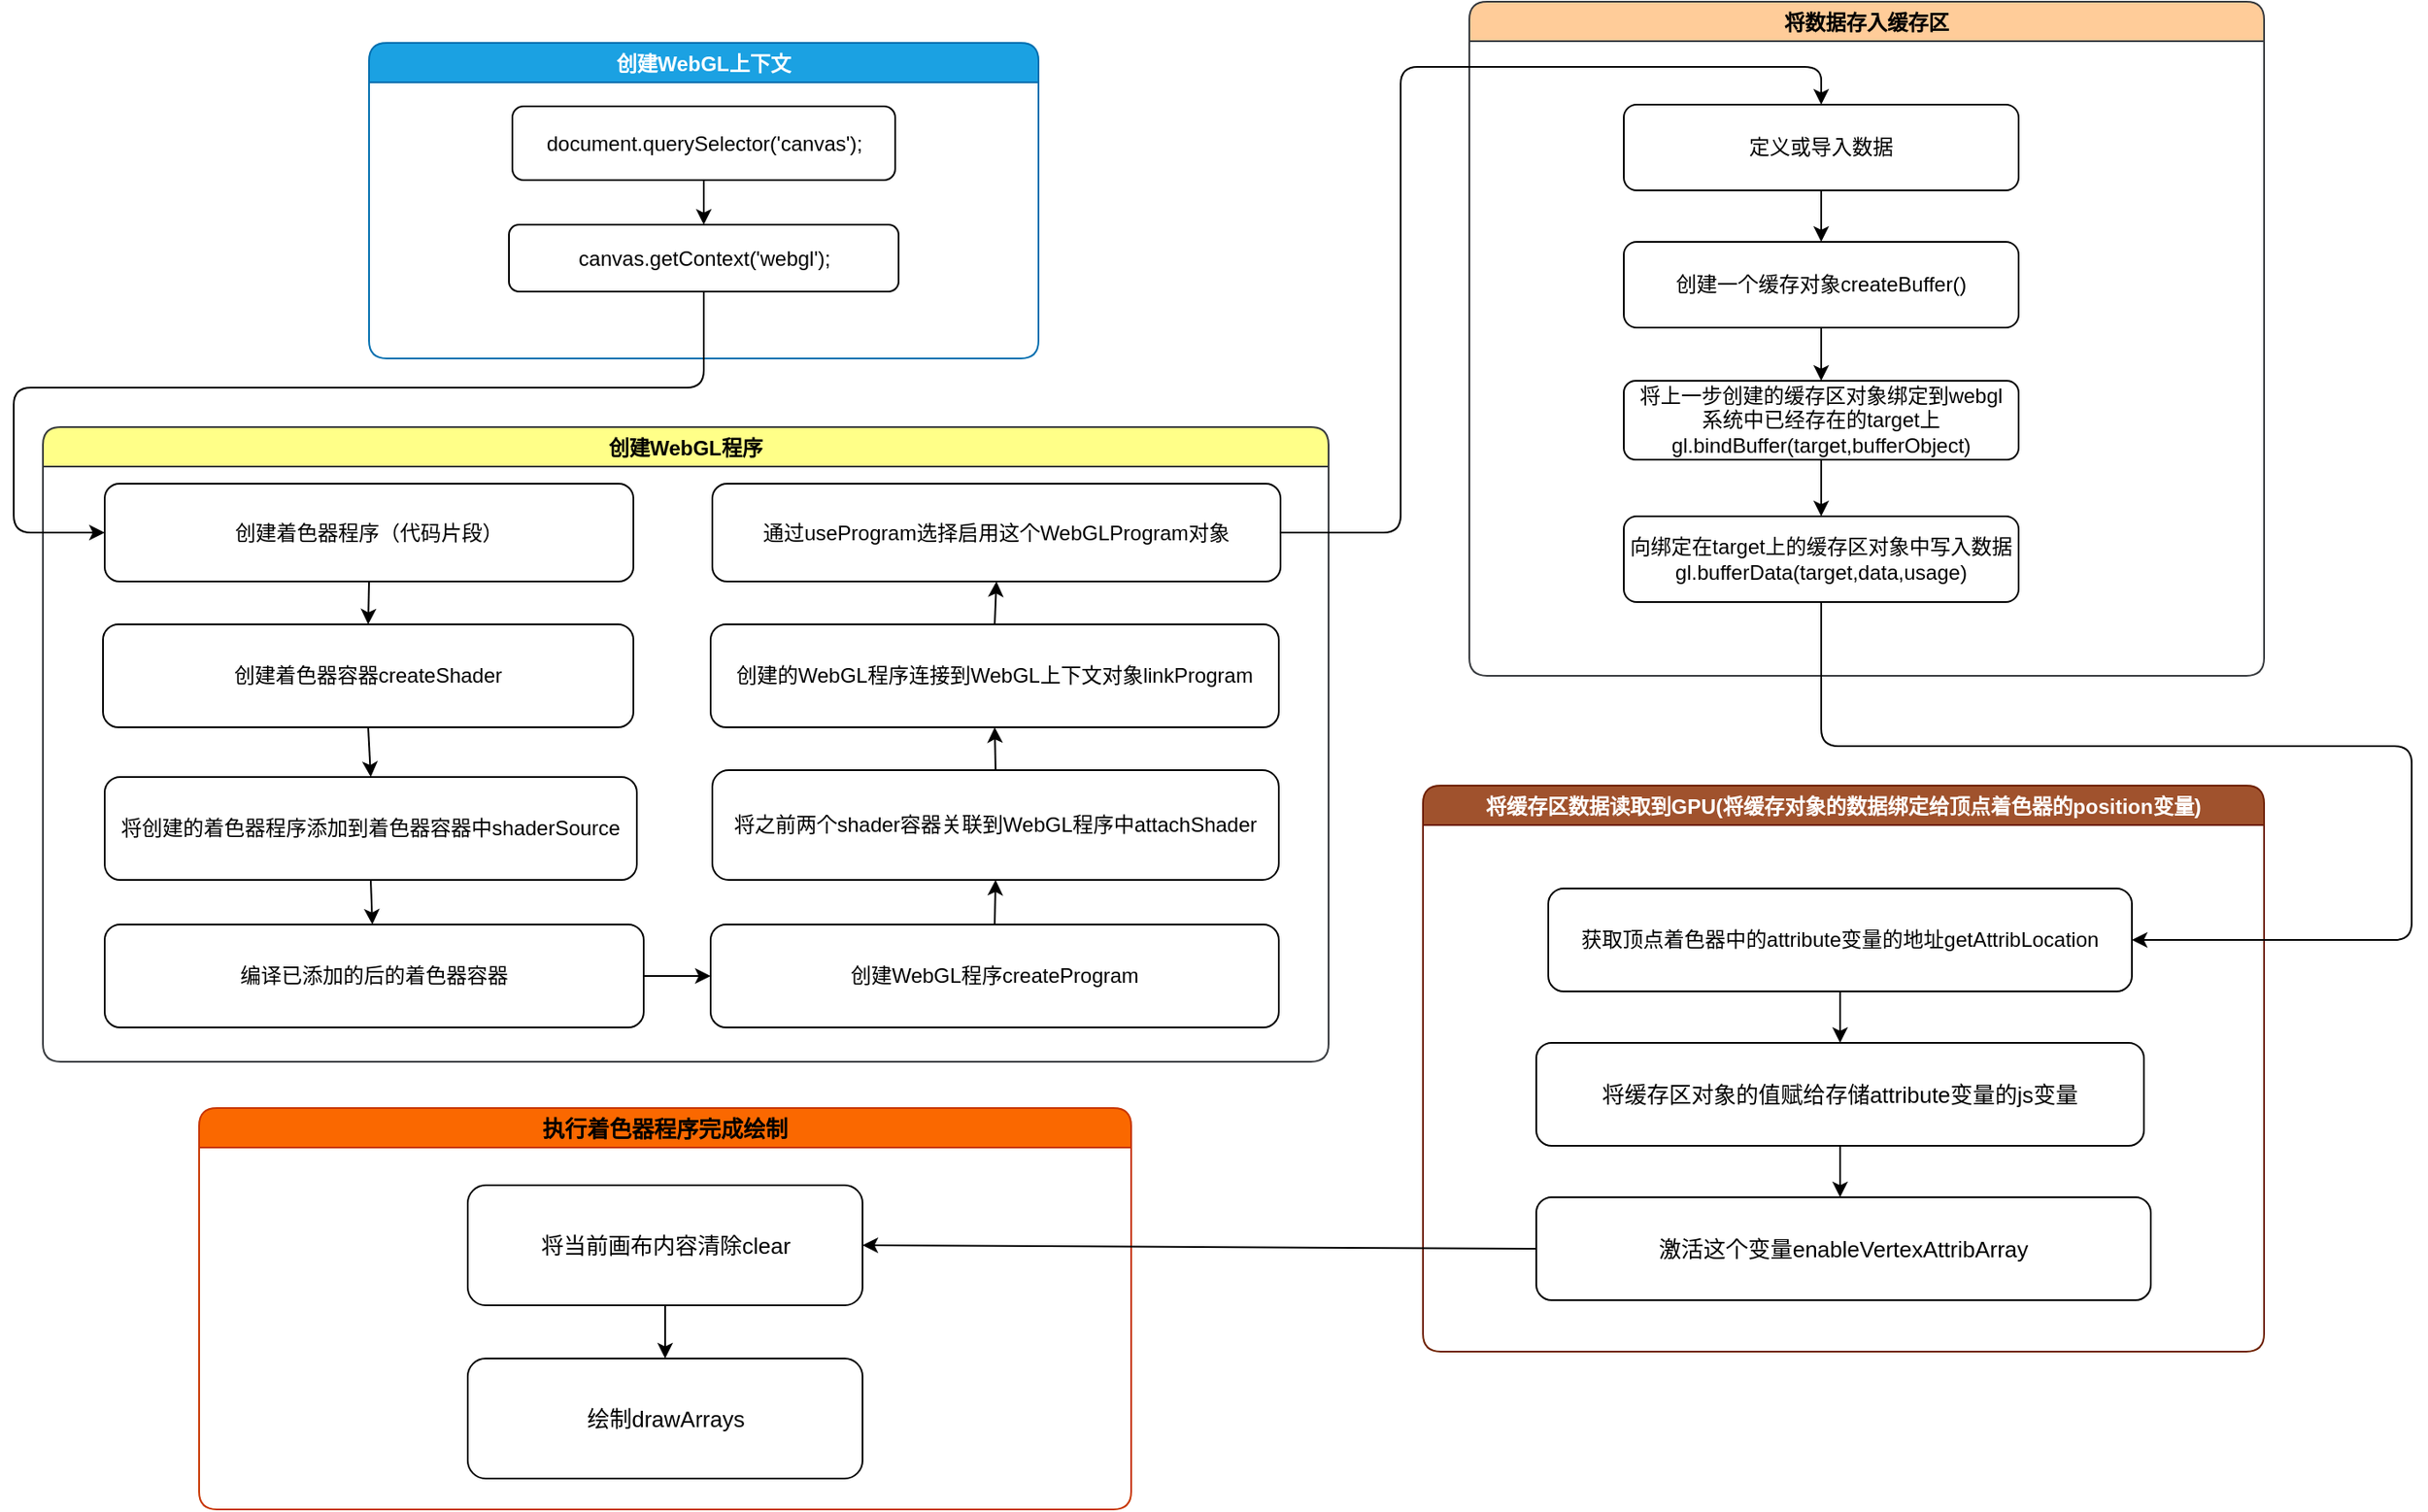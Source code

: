 <mxfile version="16.0.2" type="device"><diagram id="C5RBs43oDa-KdzZeNtuy" name="Page-1"><mxGraphModel dx="1221" dy="1603" grid="0" gridSize="10" guides="1" tooltips="1" connect="1" arrows="1" fold="1" page="1" pageScale="1" pageWidth="1169" pageHeight="827" math="0" shadow="0"><root><mxCell id="WIyWlLk6GJQsqaUBKTNV-0"/><mxCell id="WIyWlLk6GJQsqaUBKTNV-1" parent="WIyWlLk6GJQsqaUBKTNV-0"/><mxCell id="DJTjRxVEmAC6avky2q_E-19" value="创建WebGL程序" style="swimlane;rounded=1;shadow=0;glass=0;strokeWidth=1;fillColor=#ffff88;strokeColor=#36393d;" parent="WIyWlLk6GJQsqaUBKTNV-1" vertex="1"><mxGeometry x="350" y="40" width="749" height="370" as="geometry"><mxRectangle x="461" y="52" width="111" height="23" as="alternateBounds"/></mxGeometry></mxCell><mxCell id="DJTjRxVEmAC6avky2q_E-25" value="&lt;span&gt;创建着色器程序（代码片段）&lt;/span&gt;" style="rounded=1;whiteSpace=wrap;html=1;shadow=0;glass=0;strokeWidth=1;fillColor=none;" parent="DJTjRxVEmAC6avky2q_E-19" vertex="1"><mxGeometry x="36" y="33" width="308" height="57" as="geometry"/></mxCell><mxCell id="DJTjRxVEmAC6avky2q_E-26" value="&lt;span&gt;创建着色器容器createShader&lt;/span&gt;" style="rounded=1;whiteSpace=wrap;html=1;" parent="DJTjRxVEmAC6avky2q_E-19" vertex="1"><mxGeometry x="35" y="115" width="309" height="60" as="geometry"/></mxCell><mxCell id="DJTjRxVEmAC6avky2q_E-30" value="将创建的着色器程序添加到着色器容器中&lt;span&gt;shaderSource&lt;/span&gt;" style="rounded=1;whiteSpace=wrap;html=1;" parent="DJTjRxVEmAC6avky2q_E-19" vertex="1"><mxGeometry x="36" y="204" width="310" height="60" as="geometry"/></mxCell><mxCell id="DJTjRxVEmAC6avky2q_E-46" value="" style="edgeStyle=orthogonalEdgeStyle;rounded=1;orthogonalLoop=1;jettySize=auto;html=1;" parent="DJTjRxVEmAC6avky2q_E-19" source="DJTjRxVEmAC6avky2q_E-31" target="DJTjRxVEmAC6avky2q_E-32" edge="1"><mxGeometry relative="1" as="geometry"/></mxCell><mxCell id="DJTjRxVEmAC6avky2q_E-31" value="编译已添加的后的着色器容器" style="rounded=1;whiteSpace=wrap;html=1;" parent="DJTjRxVEmAC6avky2q_E-19" vertex="1"><mxGeometry x="36" y="290" width="314" height="60" as="geometry"/></mxCell><mxCell id="DJTjRxVEmAC6avky2q_E-32" value="创建WebGL程序createProgram" style="rounded=1;whiteSpace=wrap;html=1;" parent="DJTjRxVEmAC6avky2q_E-19" vertex="1"><mxGeometry x="389" y="290" width="331" height="60" as="geometry"/></mxCell><mxCell id="DJTjRxVEmAC6avky2q_E-36" value="将之前两个shader容器关联到WebGL程序中attachShader" style="rounded=1;whiteSpace=wrap;html=1;" parent="DJTjRxVEmAC6avky2q_E-19" vertex="1"><mxGeometry x="390" y="200" width="330" height="64" as="geometry"/></mxCell><mxCell id="DJTjRxVEmAC6avky2q_E-41" value="" style="endArrow=classic;html=1;rounded=1;exitX=0.5;exitY=1;exitDx=0;exitDy=0;entryX=0.5;entryY=0;entryDx=0;entryDy=0;" parent="DJTjRxVEmAC6avky2q_E-19" source="DJTjRxVEmAC6avky2q_E-25" target="DJTjRxVEmAC6avky2q_E-26" edge="1"><mxGeometry width="50" height="50" relative="1" as="geometry"><mxPoint x="429" y="170" as="sourcePoint"/><mxPoint x="479" y="120" as="targetPoint"/></mxGeometry></mxCell><mxCell id="DJTjRxVEmAC6avky2q_E-44" value="" style="endArrow=classic;html=1;rounded=1;exitX=0.5;exitY=1;exitDx=0;exitDy=0;" parent="DJTjRxVEmAC6avky2q_E-19" source="DJTjRxVEmAC6avky2q_E-30" target="DJTjRxVEmAC6avky2q_E-31" edge="1"><mxGeometry width="50" height="50" relative="1" as="geometry"><mxPoint x="429" y="170" as="sourcePoint"/><mxPoint x="479" y="120" as="targetPoint"/></mxGeometry></mxCell><mxCell id="DJTjRxVEmAC6avky2q_E-47" value="创建的WebGL程序连接到WebGL上下文对象linkProgram" style="rounded=1;whiteSpace=wrap;html=1;" parent="DJTjRxVEmAC6avky2q_E-19" vertex="1"><mxGeometry x="389" y="115" width="331" height="60" as="geometry"/></mxCell><mxCell id="DJTjRxVEmAC6avky2q_E-49" value="通过useProgram选择启用这个WebGLProgram对象" style="rounded=1;whiteSpace=wrap;html=1;" parent="DJTjRxVEmAC6avky2q_E-19" vertex="1"><mxGeometry x="390" y="33" width="331" height="57" as="geometry"/></mxCell><mxCell id="DJTjRxVEmAC6avky2q_E-51" value="" style="endArrow=classic;html=1;exitX=0.5;exitY=0;exitDx=0;exitDy=0;entryX=0.5;entryY=1;entryDx=0;entryDy=0;rounded=1;" parent="DJTjRxVEmAC6avky2q_E-19" source="DJTjRxVEmAC6avky2q_E-32" target="DJTjRxVEmAC6avky2q_E-36" edge="1"><mxGeometry width="50" height="50" relative="1" as="geometry"><mxPoint x="529" y="150" as="sourcePoint"/><mxPoint x="579" y="100" as="targetPoint"/></mxGeometry></mxCell><mxCell id="DJTjRxVEmAC6avky2q_E-52" value="" style="endArrow=classic;html=1;exitX=0.5;exitY=0;exitDx=0;exitDy=0;entryX=0.5;entryY=1;entryDx=0;entryDy=0;rounded=1;" parent="DJTjRxVEmAC6avky2q_E-19" source="DJTjRxVEmAC6avky2q_E-36" target="DJTjRxVEmAC6avky2q_E-47" edge="1"><mxGeometry width="50" height="50" relative="1" as="geometry"><mxPoint x="529" y="150" as="sourcePoint"/><mxPoint x="579" y="100" as="targetPoint"/></mxGeometry></mxCell><mxCell id="DJTjRxVEmAC6avky2q_E-53" value="" style="endArrow=classic;html=1;exitX=0.5;exitY=0;exitDx=0;exitDy=0;entryX=0.5;entryY=1;entryDx=0;entryDy=0;rounded=1;" parent="DJTjRxVEmAC6avky2q_E-19" source="DJTjRxVEmAC6avky2q_E-47" target="DJTjRxVEmAC6avky2q_E-49" edge="1"><mxGeometry width="50" height="50" relative="1" as="geometry"><mxPoint x="529" y="150" as="sourcePoint"/><mxPoint x="579" y="100" as="targetPoint"/></mxGeometry></mxCell><mxCell id="DJTjRxVEmAC6avky2q_E-42" value="" style="endArrow=classic;html=1;rounded=1;exitX=0.5;exitY=1;exitDx=0;exitDy=0;entryX=0.5;entryY=0;entryDx=0;entryDy=0;" parent="DJTjRxVEmAC6avky2q_E-19" source="DJTjRxVEmAC6avky2q_E-26" target="DJTjRxVEmAC6avky2q_E-30" edge="1"><mxGeometry width="50" height="50" relative="1" as="geometry"><mxPoint x="450" y="280" as="sourcePoint"/><mxPoint x="211" y="310" as="targetPoint"/></mxGeometry></mxCell><mxCell id="DJTjRxVEmAC6avky2q_E-27" value="创建WebGL上下文" style="swimlane;rounded=1;fillColor=#1ba1e2;fontColor=#ffffff;strokeColor=#006EAF;" parent="WIyWlLk6GJQsqaUBKTNV-1" vertex="1"><mxGeometry x="540" y="-184" width="390" height="184" as="geometry"/></mxCell><mxCell id="DJTjRxVEmAC6avky2q_E-28" value="&lt;span style=&quot;text-align: left&quot;&gt;document.querySelector('canvas');&lt;/span&gt;" style="rounded=1;whiteSpace=wrap;html=1;" parent="DJTjRxVEmAC6avky2q_E-27" vertex="1"><mxGeometry x="83.5" y="37" width="223" height="43" as="geometry"/></mxCell><mxCell id="DJTjRxVEmAC6avky2q_E-29" value="&lt;span style=&quot;text-align: left&quot;&gt;canvas.getContext('webgl');&lt;/span&gt;" style="rounded=1;whiteSpace=wrap;html=1;" parent="DJTjRxVEmAC6avky2q_E-27" vertex="1"><mxGeometry x="81.5" y="106" width="227" height="39" as="geometry"/></mxCell><mxCell id="DJTjRxVEmAC6avky2q_E-59" value="" style="endArrow=classic;html=1;exitX=0.5;exitY=1;exitDx=0;exitDy=0;entryX=0.5;entryY=0;entryDx=0;entryDy=0;rounded=1;" parent="DJTjRxVEmAC6avky2q_E-27" source="DJTjRxVEmAC6avky2q_E-28" target="DJTjRxVEmAC6avky2q_E-29" edge="1"><mxGeometry width="50" height="50" relative="1" as="geometry"><mxPoint x="410" y="370" as="sourcePoint"/><mxPoint x="460" y="320" as="targetPoint"/></mxGeometry></mxCell><mxCell id="DJTjRxVEmAC6avky2q_E-73" value="将缓存区数据读取到GPU(将缓存对象的数据绑定给顶点着色器的position变量)" style="swimlane;rounded=1;fillColor=#a0522d;strokeColor=#6D1F00;fontColor=#ffffff;" parent="WIyWlLk6GJQsqaUBKTNV-1" vertex="1"><mxGeometry x="1154" y="249" width="490" height="330" as="geometry"/></mxCell><mxCell id="DJTjRxVEmAC6avky2q_E-86" style="edgeStyle=orthogonalEdgeStyle;orthogonalLoop=1;jettySize=auto;html=1;fontSize=13;" parent="DJTjRxVEmAC6avky2q_E-73" source="DJTjRxVEmAC6avky2q_E-74" target="DJTjRxVEmAC6avky2q_E-75" edge="1"><mxGeometry relative="1" as="geometry"/></mxCell><mxCell id="DJTjRxVEmAC6avky2q_E-74" value="获取顶点着色器中的attribute变量的地址getAttribLocation" style="whiteSpace=wrap;html=1;rounded=1;" parent="DJTjRxVEmAC6avky2q_E-73" vertex="1"><mxGeometry x="73" y="60" width="340" height="60" as="geometry"/></mxCell><mxCell id="DJTjRxVEmAC6avky2q_E-76" value="激活这个变量enableVertexAttribArray" style="whiteSpace=wrap;html=1;fontSize=13;rounded=1;" parent="DJTjRxVEmAC6avky2q_E-73" vertex="1"><mxGeometry x="66" y="240" width="358" height="60" as="geometry"/></mxCell><mxCell id="DJTjRxVEmAC6avky2q_E-75" value="&lt;span style=&quot;font-size: 13px&quot;&gt;将缓存区对象的值赋给存储attribute变量的js变量&lt;/span&gt;" style="whiteSpace=wrap;html=1;fontSize=17;rounded=1;" parent="DJTjRxVEmAC6avky2q_E-73" vertex="1"><mxGeometry x="66" y="150" width="354" height="60" as="geometry"/></mxCell><mxCell id="DJTjRxVEmAC6avky2q_E-90" value="" style="endArrow=classic;html=1;fontSize=13;exitX=0.5;exitY=1;exitDx=0;exitDy=0;" parent="DJTjRxVEmAC6avky2q_E-73" source="DJTjRxVEmAC6avky2q_E-75" edge="1"><mxGeometry width="50" height="50" relative="1" as="geometry"><mxPoint x="-64" y="133" as="sourcePoint"/><mxPoint x="243" y="240" as="targetPoint"/></mxGeometry></mxCell><mxCell id="DJTjRxVEmAC6avky2q_E-77" value="执行着色器程序完成绘制" style="swimlane;fontSize=13;rounded=1;fillColor=#fa6800;strokeColor=#C73500;fontColor=#000000;" parent="WIyWlLk6GJQsqaUBKTNV-1" vertex="1"><mxGeometry x="441" y="437" width="543" height="234" as="geometry"/></mxCell><mxCell id="DJTjRxVEmAC6avky2q_E-94" value="" style="edgeStyle=orthogonalEdgeStyle;orthogonalLoop=1;jettySize=auto;html=1;fontSize=13;" parent="DJTjRxVEmAC6avky2q_E-77" source="DJTjRxVEmAC6avky2q_E-79" target="DJTjRxVEmAC6avky2q_E-82" edge="1"><mxGeometry relative="1" as="geometry"/></mxCell><mxCell id="DJTjRxVEmAC6avky2q_E-79" value="将当前画布内容清除clear" style="whiteSpace=wrap;html=1;fontSize=13;rounded=1;" parent="DJTjRxVEmAC6avky2q_E-77" vertex="1"><mxGeometry x="156.5" y="45" width="230" height="70" as="geometry"/></mxCell><mxCell id="DJTjRxVEmAC6avky2q_E-82" value="绘制drawArrays" style="whiteSpace=wrap;html=1;fontSize=13;rounded=1;" parent="DJTjRxVEmAC6avky2q_E-77" vertex="1"><mxGeometry x="156.5" y="146" width="230" height="70" as="geometry"/></mxCell><mxCell id="DJTjRxVEmAC6avky2q_E-50" value="将数据存入缓存区" style="swimlane;rounded=1;fillColor=#ffcc99;strokeColor=#36393d;" parent="WIyWlLk6GJQsqaUBKTNV-1" vertex="1"><mxGeometry x="1181" y="-208" width="463" height="393" as="geometry"/></mxCell><mxCell id="DJTjRxVEmAC6avky2q_E-69" style="edgeStyle=orthogonalEdgeStyle;orthogonalLoop=1;jettySize=auto;html=1;entryX=0.5;entryY=0;entryDx=0;entryDy=0;rounded=1;" parent="DJTjRxVEmAC6avky2q_E-50" source="DJTjRxVEmAC6avky2q_E-62" target="DJTjRxVEmAC6avky2q_E-63" edge="1"><mxGeometry relative="1" as="geometry"/></mxCell><mxCell id="DJTjRxVEmAC6avky2q_E-62" value="定义或导入数据" style="rounded=1;whiteSpace=wrap;html=1;" parent="DJTjRxVEmAC6avky2q_E-50" vertex="1"><mxGeometry x="90" y="60" width="230" height="50" as="geometry"/></mxCell><mxCell id="DJTjRxVEmAC6avky2q_E-70" style="edgeStyle=orthogonalEdgeStyle;orthogonalLoop=1;jettySize=auto;html=1;entryX=0.5;entryY=0;entryDx=0;entryDy=0;rounded=1;" parent="DJTjRxVEmAC6avky2q_E-50" source="DJTjRxVEmAC6avky2q_E-63" target="DJTjRxVEmAC6avky2q_E-64" edge="1"><mxGeometry relative="1" as="geometry"/></mxCell><mxCell id="DJTjRxVEmAC6avky2q_E-63" value="创建一个缓存对象createBuffer()" style="rounded=1;whiteSpace=wrap;html=1;" parent="DJTjRxVEmAC6avky2q_E-50" vertex="1"><mxGeometry x="90" y="140" width="230" height="50" as="geometry"/></mxCell><mxCell id="DJTjRxVEmAC6avky2q_E-72" style="edgeStyle=orthogonalEdgeStyle;orthogonalLoop=1;jettySize=auto;html=1;exitX=0.5;exitY=1;exitDx=0;exitDy=0;entryX=0.5;entryY=0;entryDx=0;entryDy=0;rounded=1;" parent="DJTjRxVEmAC6avky2q_E-50" source="DJTjRxVEmAC6avky2q_E-64" target="DJTjRxVEmAC6avky2q_E-66" edge="1"><mxGeometry relative="1" as="geometry"/></mxCell><mxCell id="DJTjRxVEmAC6avky2q_E-64" value="将上一步创建的缓存区对象绑定到webgl&lt;br&gt;系统中已经存在的target上&lt;br&gt;gl.bindBuffer(target,bufferObject)" style="rounded=1;whiteSpace=wrap;html=1;" parent="DJTjRxVEmAC6avky2q_E-50" vertex="1"><mxGeometry x="90" y="221" width="230" height="46" as="geometry"/></mxCell><mxCell id="DJTjRxVEmAC6avky2q_E-66" value="向绑定在target上的缓存区对象中写入数据&lt;br&gt;gl.bufferData(target,data,usage)" style="rounded=1;whiteSpace=wrap;html=1;" parent="DJTjRxVEmAC6avky2q_E-50" vertex="1"><mxGeometry x="90" y="300" width="230" height="50" as="geometry"/></mxCell><mxCell id="DJTjRxVEmAC6avky2q_E-83" style="edgeStyle=orthogonalEdgeStyle;orthogonalLoop=1;jettySize=auto;html=1;entryX=0.5;entryY=0;entryDx=0;entryDy=0;fontSize=13;" parent="WIyWlLk6GJQsqaUBKTNV-1" source="DJTjRxVEmAC6avky2q_E-49" target="DJTjRxVEmAC6avky2q_E-62" edge="1"><mxGeometry relative="1" as="geometry"><Array as="points"><mxPoint x="1141" y="102"/><mxPoint x="1141" y="-170"/><mxPoint x="1386" y="-170"/></Array></mxGeometry></mxCell><mxCell id="DJTjRxVEmAC6avky2q_E-84" style="edgeStyle=orthogonalEdgeStyle;orthogonalLoop=1;jettySize=auto;html=1;entryX=1;entryY=0.5;entryDx=0;entryDy=0;fontSize=13;" parent="WIyWlLk6GJQsqaUBKTNV-1" source="DJTjRxVEmAC6avky2q_E-66" target="DJTjRxVEmAC6avky2q_E-74" edge="1"><mxGeometry relative="1" as="geometry"><Array as="points"><mxPoint x="1386" y="226"/><mxPoint x="1730" y="226"/><mxPoint x="1730" y="339"/></Array></mxGeometry></mxCell><mxCell id="DJTjRxVEmAC6avky2q_E-85" style="edgeStyle=orthogonalEdgeStyle;orthogonalLoop=1;jettySize=auto;html=1;entryX=0;entryY=0.5;entryDx=0;entryDy=0;fontSize=13;" parent="WIyWlLk6GJQsqaUBKTNV-1" source="DJTjRxVEmAC6avky2q_E-29" target="DJTjRxVEmAC6avky2q_E-25" edge="1"><mxGeometry relative="1" as="geometry"><Array as="points"><mxPoint x="735" y="17"/><mxPoint x="333" y="17"/><mxPoint x="333" y="102"/></Array></mxGeometry></mxCell><mxCell id="DJTjRxVEmAC6avky2q_E-93" value="" style="endArrow=classic;html=1;fontSize=13;exitX=0;exitY=0.5;exitDx=0;exitDy=0;entryX=1;entryY=0.5;entryDx=0;entryDy=0;" parent="WIyWlLk6GJQsqaUBKTNV-1" source="DJTjRxVEmAC6avky2q_E-76" target="DJTjRxVEmAC6avky2q_E-79" edge="1"><mxGeometry width="50" height="50" relative="1" as="geometry"><mxPoint x="900" y="428" as="sourcePoint"/><mxPoint x="950" y="378" as="targetPoint"/></mxGeometry></mxCell></root></mxGraphModel></diagram></mxfile>